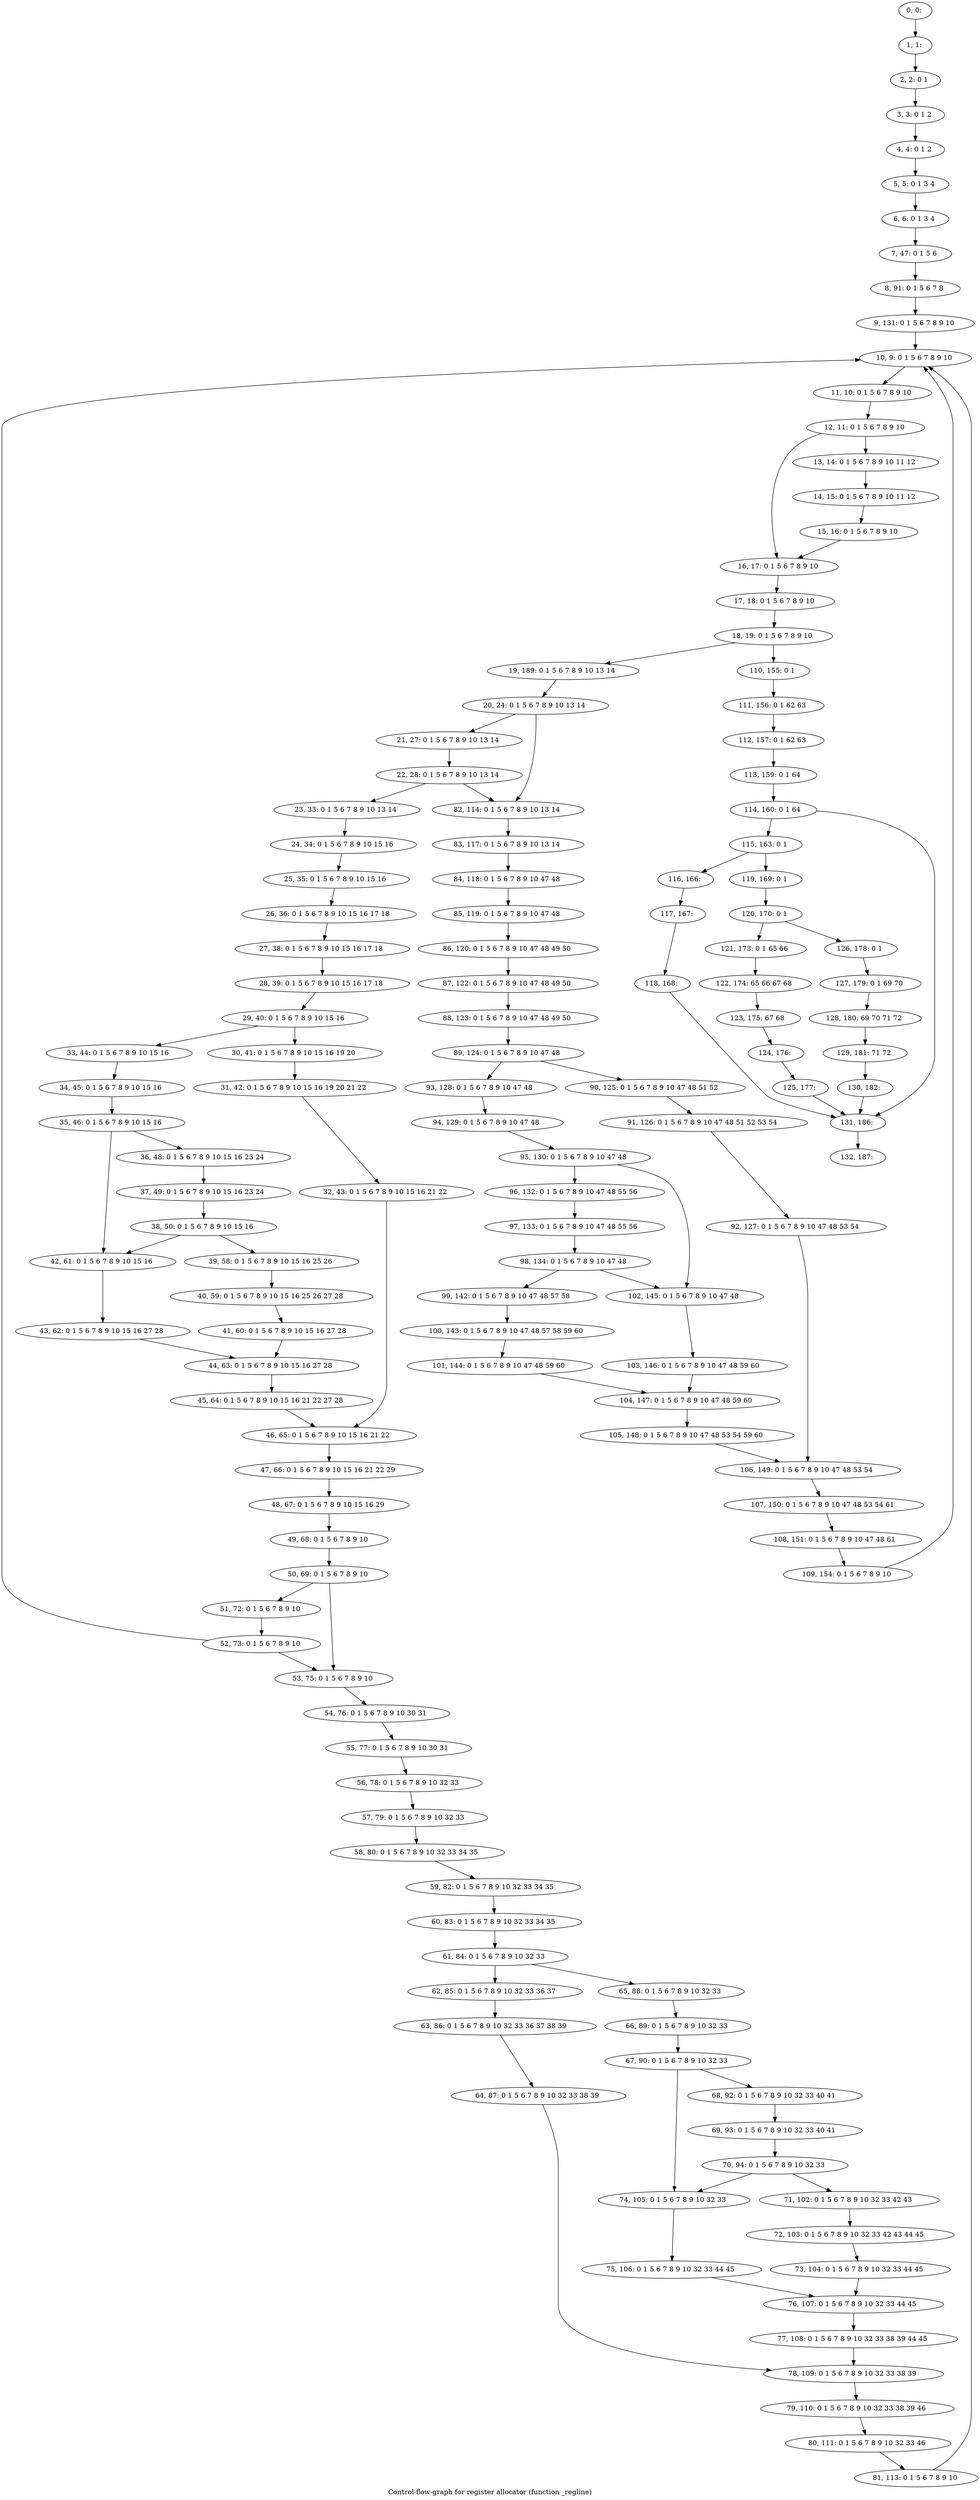 digraph G {
graph [label="Control-flow-graph for register allocator (function _regline)"]
0[label="0, 0: "];
1[label="1, 1: "];
2[label="2, 2: 0 1 "];
3[label="3, 3: 0 1 2 "];
4[label="4, 4: 0 1 2 "];
5[label="5, 5: 0 1 3 4 "];
6[label="6, 6: 0 1 3 4 "];
7[label="7, 47: 0 1 5 6 "];
8[label="8, 91: 0 1 5 6 7 8 "];
9[label="9, 131: 0 1 5 6 7 8 9 10 "];
10[label="10, 9: 0 1 5 6 7 8 9 10 "];
11[label="11, 10: 0 1 5 6 7 8 9 10 "];
12[label="12, 11: 0 1 5 6 7 8 9 10 "];
13[label="13, 14: 0 1 5 6 7 8 9 10 11 12 "];
14[label="14, 15: 0 1 5 6 7 8 9 10 11 12 "];
15[label="15, 16: 0 1 5 6 7 8 9 10 "];
16[label="16, 17: 0 1 5 6 7 8 9 10 "];
17[label="17, 18: 0 1 5 6 7 8 9 10 "];
18[label="18, 19: 0 1 5 6 7 8 9 10 "];
19[label="19, 189: 0 1 5 6 7 8 9 10 13 14 "];
20[label="20, 24: 0 1 5 6 7 8 9 10 13 14 "];
21[label="21, 27: 0 1 5 6 7 8 9 10 13 14 "];
22[label="22, 28: 0 1 5 6 7 8 9 10 13 14 "];
23[label="23, 33: 0 1 5 6 7 8 9 10 13 14 "];
24[label="24, 34: 0 1 5 6 7 8 9 10 15 16 "];
25[label="25, 35: 0 1 5 6 7 8 9 10 15 16 "];
26[label="26, 36: 0 1 5 6 7 8 9 10 15 16 17 18 "];
27[label="27, 38: 0 1 5 6 7 8 9 10 15 16 17 18 "];
28[label="28, 39: 0 1 5 6 7 8 9 10 15 16 17 18 "];
29[label="29, 40: 0 1 5 6 7 8 9 10 15 16 "];
30[label="30, 41: 0 1 5 6 7 8 9 10 15 16 19 20 "];
31[label="31, 42: 0 1 5 6 7 8 9 10 15 16 19 20 21 22 "];
32[label="32, 43: 0 1 5 6 7 8 9 10 15 16 21 22 "];
33[label="33, 44: 0 1 5 6 7 8 9 10 15 16 "];
34[label="34, 45: 0 1 5 6 7 8 9 10 15 16 "];
35[label="35, 46: 0 1 5 6 7 8 9 10 15 16 "];
36[label="36, 48: 0 1 5 6 7 8 9 10 15 16 23 24 "];
37[label="37, 49: 0 1 5 6 7 8 9 10 15 16 23 24 "];
38[label="38, 50: 0 1 5 6 7 8 9 10 15 16 "];
39[label="39, 58: 0 1 5 6 7 8 9 10 15 16 25 26 "];
40[label="40, 59: 0 1 5 6 7 8 9 10 15 16 25 26 27 28 "];
41[label="41, 60: 0 1 5 6 7 8 9 10 15 16 27 28 "];
42[label="42, 61: 0 1 5 6 7 8 9 10 15 16 "];
43[label="43, 62: 0 1 5 6 7 8 9 10 15 16 27 28 "];
44[label="44, 63: 0 1 5 6 7 8 9 10 15 16 27 28 "];
45[label="45, 64: 0 1 5 6 7 8 9 10 15 16 21 22 27 28 "];
46[label="46, 65: 0 1 5 6 7 8 9 10 15 16 21 22 "];
47[label="47, 66: 0 1 5 6 7 8 9 10 15 16 21 22 29 "];
48[label="48, 67: 0 1 5 6 7 8 9 10 15 16 29 "];
49[label="49, 68: 0 1 5 6 7 8 9 10 "];
50[label="50, 69: 0 1 5 6 7 8 9 10 "];
51[label="51, 72: 0 1 5 6 7 8 9 10 "];
52[label="52, 73: 0 1 5 6 7 8 9 10 "];
53[label="53, 75: 0 1 5 6 7 8 9 10 "];
54[label="54, 76: 0 1 5 6 7 8 9 10 30 31 "];
55[label="55, 77: 0 1 5 6 7 8 9 10 30 31 "];
56[label="56, 78: 0 1 5 6 7 8 9 10 32 33 "];
57[label="57, 79: 0 1 5 6 7 8 9 10 32 33 "];
58[label="58, 80: 0 1 5 6 7 8 9 10 32 33 34 35 "];
59[label="59, 82: 0 1 5 6 7 8 9 10 32 33 34 35 "];
60[label="60, 83: 0 1 5 6 7 8 9 10 32 33 34 35 "];
61[label="61, 84: 0 1 5 6 7 8 9 10 32 33 "];
62[label="62, 85: 0 1 5 6 7 8 9 10 32 33 36 37 "];
63[label="63, 86: 0 1 5 6 7 8 9 10 32 33 36 37 38 39 "];
64[label="64, 87: 0 1 5 6 7 8 9 10 32 33 38 39 "];
65[label="65, 88: 0 1 5 6 7 8 9 10 32 33 "];
66[label="66, 89: 0 1 5 6 7 8 9 10 32 33 "];
67[label="67, 90: 0 1 5 6 7 8 9 10 32 33 "];
68[label="68, 92: 0 1 5 6 7 8 9 10 32 33 40 41 "];
69[label="69, 93: 0 1 5 6 7 8 9 10 32 33 40 41 "];
70[label="70, 94: 0 1 5 6 7 8 9 10 32 33 "];
71[label="71, 102: 0 1 5 6 7 8 9 10 32 33 42 43 "];
72[label="72, 103: 0 1 5 6 7 8 9 10 32 33 42 43 44 45 "];
73[label="73, 104: 0 1 5 6 7 8 9 10 32 33 44 45 "];
74[label="74, 105: 0 1 5 6 7 8 9 10 32 33 "];
75[label="75, 106: 0 1 5 6 7 8 9 10 32 33 44 45 "];
76[label="76, 107: 0 1 5 6 7 8 9 10 32 33 44 45 "];
77[label="77, 108: 0 1 5 6 7 8 9 10 32 33 38 39 44 45 "];
78[label="78, 109: 0 1 5 6 7 8 9 10 32 33 38 39 "];
79[label="79, 110: 0 1 5 6 7 8 9 10 32 33 38 39 46 "];
80[label="80, 111: 0 1 5 6 7 8 9 10 32 33 46 "];
81[label="81, 113: 0 1 5 6 7 8 9 10 "];
82[label="82, 114: 0 1 5 6 7 8 9 10 13 14 "];
83[label="83, 117: 0 1 5 6 7 8 9 10 13 14 "];
84[label="84, 118: 0 1 5 6 7 8 9 10 47 48 "];
85[label="85, 119: 0 1 5 6 7 8 9 10 47 48 "];
86[label="86, 120: 0 1 5 6 7 8 9 10 47 48 49 50 "];
87[label="87, 122: 0 1 5 6 7 8 9 10 47 48 49 50 "];
88[label="88, 123: 0 1 5 6 7 8 9 10 47 48 49 50 "];
89[label="89, 124: 0 1 5 6 7 8 9 10 47 48 "];
90[label="90, 125: 0 1 5 6 7 8 9 10 47 48 51 52 "];
91[label="91, 126: 0 1 5 6 7 8 9 10 47 48 51 52 53 54 "];
92[label="92, 127: 0 1 5 6 7 8 9 10 47 48 53 54 "];
93[label="93, 128: 0 1 5 6 7 8 9 10 47 48 "];
94[label="94, 129: 0 1 5 6 7 8 9 10 47 48 "];
95[label="95, 130: 0 1 5 6 7 8 9 10 47 48 "];
96[label="96, 132: 0 1 5 6 7 8 9 10 47 48 55 56 "];
97[label="97, 133: 0 1 5 6 7 8 9 10 47 48 55 56 "];
98[label="98, 134: 0 1 5 6 7 8 9 10 47 48 "];
99[label="99, 142: 0 1 5 6 7 8 9 10 47 48 57 58 "];
100[label="100, 143: 0 1 5 6 7 8 9 10 47 48 57 58 59 60 "];
101[label="101, 144: 0 1 5 6 7 8 9 10 47 48 59 60 "];
102[label="102, 145: 0 1 5 6 7 8 9 10 47 48 "];
103[label="103, 146: 0 1 5 6 7 8 9 10 47 48 59 60 "];
104[label="104, 147: 0 1 5 6 7 8 9 10 47 48 59 60 "];
105[label="105, 148: 0 1 5 6 7 8 9 10 47 48 53 54 59 60 "];
106[label="106, 149: 0 1 5 6 7 8 9 10 47 48 53 54 "];
107[label="107, 150: 0 1 5 6 7 8 9 10 47 48 53 54 61 "];
108[label="108, 151: 0 1 5 6 7 8 9 10 47 48 61 "];
109[label="109, 154: 0 1 5 6 7 8 9 10 "];
110[label="110, 155: 0 1 "];
111[label="111, 156: 0 1 62 63 "];
112[label="112, 157: 0 1 62 63 "];
113[label="113, 159: 0 1 64 "];
114[label="114, 160: 0 1 64 "];
115[label="115, 163: 0 1 "];
116[label="116, 166: "];
117[label="117, 167: "];
118[label="118, 168: "];
119[label="119, 169: 0 1 "];
120[label="120, 170: 0 1 "];
121[label="121, 173: 0 1 65 66 "];
122[label="122, 174: 65 66 67 68 "];
123[label="123, 175: 67 68 "];
124[label="124, 176: "];
125[label="125, 177: "];
126[label="126, 178: 0 1 "];
127[label="127, 179: 0 1 69 70 "];
128[label="128, 180: 69 70 71 72 "];
129[label="129, 181: 71 72 "];
130[label="130, 182: "];
131[label="131, 186: "];
132[label="132, 187: "];
0->1 ;
1->2 ;
2->3 ;
3->4 ;
4->5 ;
5->6 ;
6->7 ;
7->8 ;
8->9 ;
9->10 ;
10->11 ;
11->12 ;
12->13 ;
12->16 ;
13->14 ;
14->15 ;
15->16 ;
16->17 ;
17->18 ;
18->19 ;
18->110 ;
19->20 ;
20->21 ;
20->82 ;
21->22 ;
22->23 ;
22->82 ;
23->24 ;
24->25 ;
25->26 ;
26->27 ;
27->28 ;
28->29 ;
29->30 ;
29->33 ;
30->31 ;
31->32 ;
32->46 ;
33->34 ;
34->35 ;
35->36 ;
35->42 ;
36->37 ;
37->38 ;
38->39 ;
38->42 ;
39->40 ;
40->41 ;
41->44 ;
42->43 ;
43->44 ;
44->45 ;
45->46 ;
46->47 ;
47->48 ;
48->49 ;
49->50 ;
50->51 ;
50->53 ;
51->52 ;
52->53 ;
52->10 ;
53->54 ;
54->55 ;
55->56 ;
56->57 ;
57->58 ;
58->59 ;
59->60 ;
60->61 ;
61->62 ;
61->65 ;
62->63 ;
63->64 ;
64->78 ;
65->66 ;
66->67 ;
67->68 ;
67->74 ;
68->69 ;
69->70 ;
70->71 ;
70->74 ;
71->72 ;
72->73 ;
73->76 ;
74->75 ;
75->76 ;
76->77 ;
77->78 ;
78->79 ;
79->80 ;
80->81 ;
81->10 ;
82->83 ;
83->84 ;
84->85 ;
85->86 ;
86->87 ;
87->88 ;
88->89 ;
89->90 ;
89->93 ;
90->91 ;
91->92 ;
92->106 ;
93->94 ;
94->95 ;
95->96 ;
95->102 ;
96->97 ;
97->98 ;
98->99 ;
98->102 ;
99->100 ;
100->101 ;
101->104 ;
102->103 ;
103->104 ;
104->105 ;
105->106 ;
106->107 ;
107->108 ;
108->109 ;
109->10 ;
110->111 ;
111->112 ;
112->113 ;
113->114 ;
114->115 ;
114->131 ;
115->116 ;
115->119 ;
116->117 ;
117->118 ;
118->131 ;
119->120 ;
120->121 ;
120->126 ;
121->122 ;
122->123 ;
123->124 ;
124->125 ;
125->131 ;
126->127 ;
127->128 ;
128->129 ;
129->130 ;
130->131 ;
131->132 ;
}
